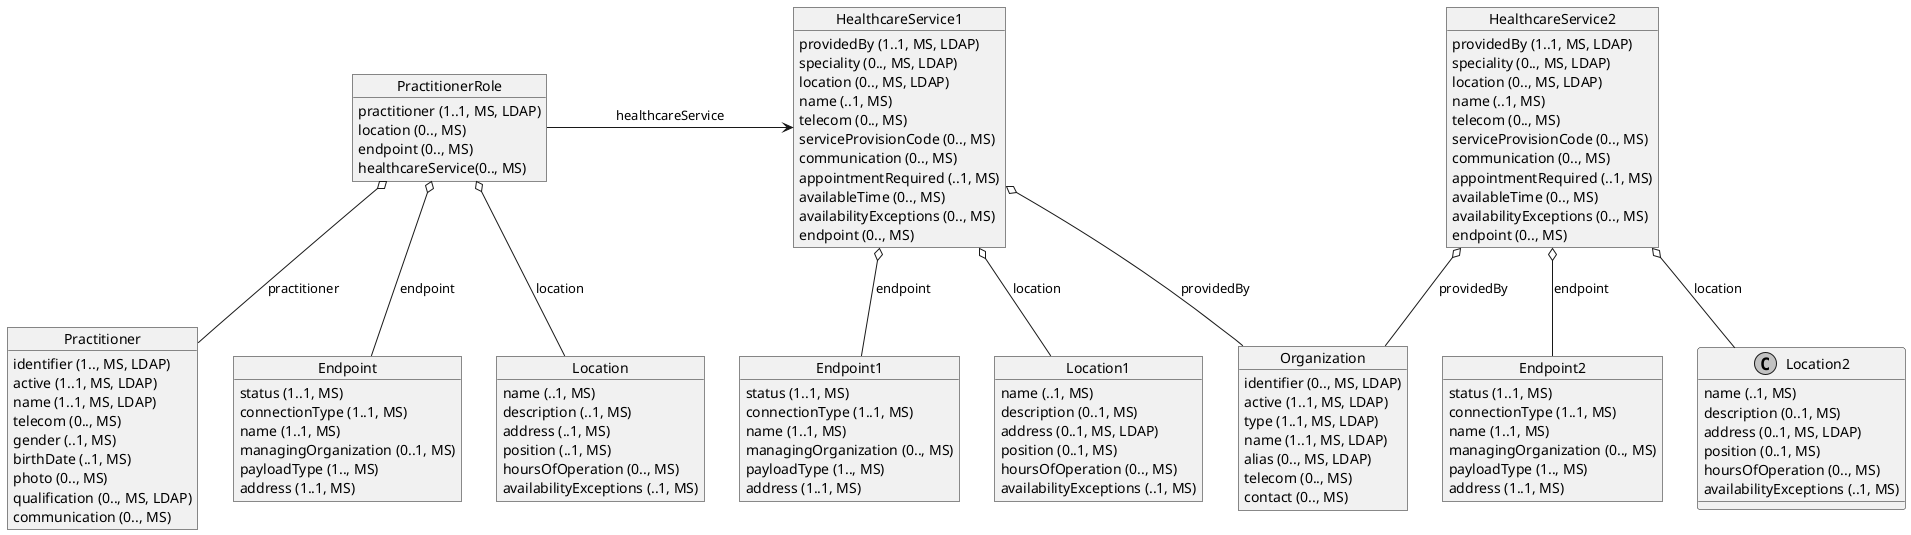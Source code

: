 @startuml ObjectDiagram.PractitionerRole
skinparam monochrome true

object PractitionerRole {
  {field} practitioner (1..1, MS, LDAP)
  {field} location (0.., MS)
  {field} endpoint (0.., MS)
  {field} healthcareService(0.., MS)
}
object HealthcareService1 {
  {field} providedBy (1..1, MS, LDAP)
  {field} speciality (0.., MS, LDAP)
  {field} location (0.., MS, LDAP)
  {field} name (..1, MS)
  {field} telecom (0.., MS)
  {field} serviceProvisionCode (0.., MS)
  {field} communication (0.., MS)
  {field} appointmentRequired (..1, MS)
  {field} availableTime (0.., MS)
  {field} availabilityExceptions (0.., MS)
  {field} endpoint (0.., MS)
}
object Practitioner {
  {field} identifier (1.., MS, LDAP)
  {field} active (1..1, MS, LDAP)
  {field} name (1..1, MS, LDAP)
  {field} telecom (0.., MS)
  {field} gender (..1, MS)
  {field} birthDate (..1, MS)
  {field} photo (0.., MS)
  {field} qualification (0.., MS, LDAP)
  {field} communication (0.., MS)
}
object Endpoint {
  {field} status (1..1, MS)
  {field} connectionType (1..1, MS)
  {field} name (1..1, MS)
  {field} managingOrganization (0..1, MS)
  {field} payloadType (1.., MS)
  {field} address (1..1, MS)
}
object Location {
  {field} name (..1, MS)
  {field} description (..1, MS)
  {field} address (..1, MS)
  {field} position (..1, MS)
  {field} hoursOfOperation (0.., MS)
  {field} availabilityExceptions (..1, MS)
}
object Endpoint1 {
  {field} status (1..1, MS)
  {field} connectionType (1..1, MS)
  {field} name (1..1, MS)
  {field} managingOrganization (0.., MS)
  {field} payloadType (1.., MS)
  {field} address (1..1, MS)
}
object Location1 {
  {field} name (..1, MS)
  {field} description (0..1, MS)
  {field} address (0..1, MS, LDAP)
  {field} position (0..1, MS)
  {field} hoursOfOperation (0.., MS)
  {field} availabilityExceptions (..1, MS)
}
object Organization {
  {field} identifier (0.., MS, LDAP)
  {field} active (1..1, MS, LDAP)
  {field} type (1..1, MS, LDAP)
  {field} name (1..1, MS, LDAP)
  {field} alias (0.., MS, LDAP)
  {field} telecom (0.., MS)
  {field} contact (0.., MS)
}
object HealthcareService2 {
  {field} providedBy (1..1, MS, LDAP)
  {field} speciality (0.., MS, LDAP)
  {field} location (0.., MS, LDAP)
  {field} name (..1, MS)
  {field} telecom (0.., MS)
  {field} serviceProvisionCode (0.., MS)
  {field} communication (0.., MS)
  {field} appointmentRequired (..1, MS)
  {field} availableTime (0.., MS)
  {field} availabilityExceptions (0.., MS)
  {field} endpoint (0.., MS)
}
object Endpoint2 {
  {field} status (1..1, MS)
  {field} connectionType (1..1, MS)
  {field} name (1..1, MS)
  {field} managingOrganization (0.., MS)
  {field} payloadType (1.., MS)
  {field} address (1..1, MS)
}
class Location2 {
  {field} name (..1, MS)
  {field} description (0..1, MS)
  {field} address (0..1, MS, LDAP)
  {field} position (0..1, MS)
  {field} hoursOfOperation (0.., MS)
  {field} availabilityExceptions (..1, MS)
}
PractitionerRole o-- Practitioner: practitioner
PractitionerRole o-- Endpoint: endpoint
PractitionerRole o-- Location: location


HealthcareService1 o-- Organization: providedBy
HealthcareService1 o-- Endpoint1: endpoint
HealthcareService1 o-- Location1: location

HealthcareService2 o-- Organization: providedBy
HealthcareService2 o-- Endpoint2: endpoint
HealthcareService2 o-- Location2: location

PractitionerRole -right-> HealthcareService1: healthcareService
@enduml
